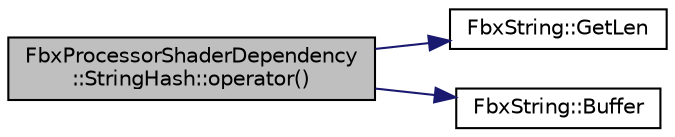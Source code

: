 digraph "FbxProcessorShaderDependency::StringHash::operator()"
{
  edge [fontname="Helvetica",fontsize="10",labelfontname="Helvetica",labelfontsize="10"];
  node [fontname="Helvetica",fontsize="10",shape=record];
  rankdir="LR";
  Node0 [label="FbxProcessorShaderDependency\l::StringHash::operator()",height=0.2,width=0.4,color="black", fillcolor="grey75", style="filled", fontcolor="black"];
  Node0 -> Node1 [color="midnightblue",fontsize="10",style="solid",fontname="Helvetica"];
  Node1 [label="FbxString::GetLen",height=0.2,width=0.4,color="black", fillcolor="white", style="filled",URL="$class_fbx_string.html#aeeead7b16201dd92aa3353c131f40c28",tooltip="Get string length like \"C\" strlen(). "];
  Node0 -> Node2 [color="midnightblue",fontsize="10",style="solid",fontname="Helvetica"];
  Node2 [label="FbxString::Buffer",height=0.2,width=0.4,color="black", fillcolor="white", style="filled",URL="$class_fbx_string.html#ac41dc796638cda32faebf887a88e769b",tooltip="Non-const buffer access. "];
}
